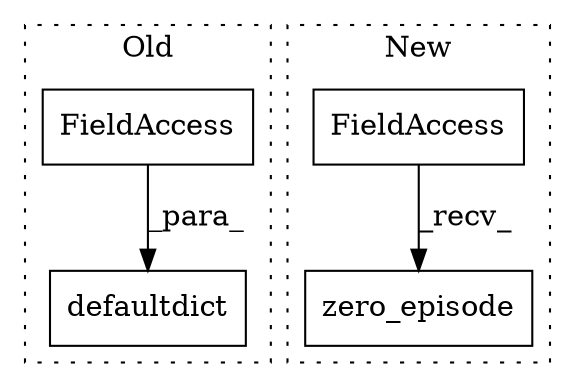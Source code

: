 digraph G {
subgraph cluster0 {
1 [label="defaultdict" a="32" s="1216,1232" l="12,1" shape="box"];
3 [label="FieldAccess" a="22" s="1228" l="4" shape="box"];
label = "Old";
style="dotted";
}
subgraph cluster1 {
2 [label="zero_episode" a="32" s="1235" l="14" shape="box"];
4 [label="FieldAccess" a="22" s="1224" l="10" shape="box"];
label = "New";
style="dotted";
}
3 -> 1 [label="_para_"];
4 -> 2 [label="_recv_"];
}